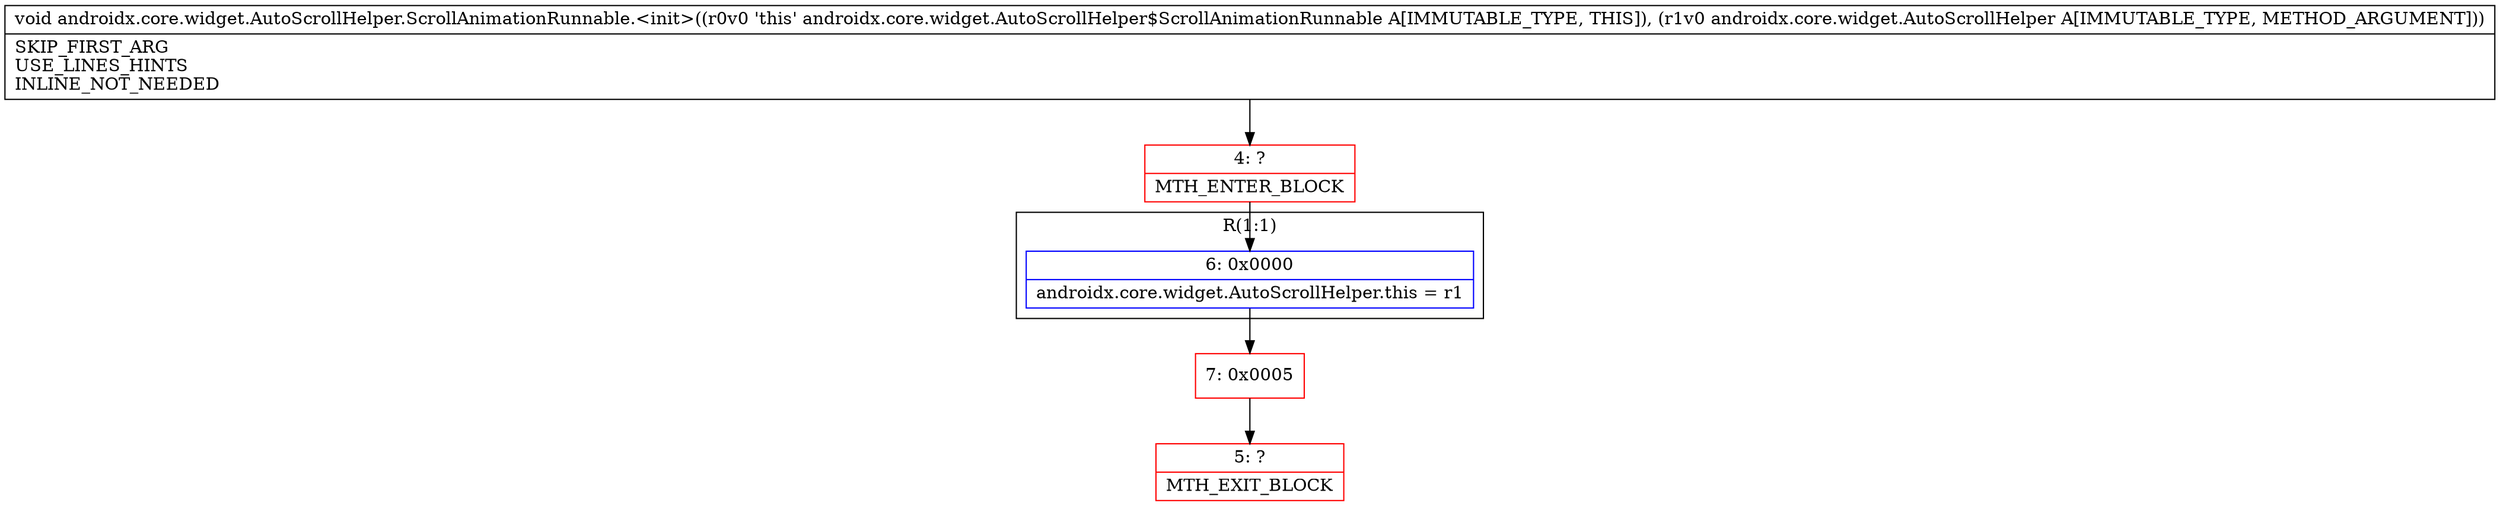 digraph "CFG forandroidx.core.widget.AutoScrollHelper.ScrollAnimationRunnable.\<init\>(Landroidx\/core\/widget\/AutoScrollHelper;)V" {
subgraph cluster_Region_1957360097 {
label = "R(1:1)";
node [shape=record,color=blue];
Node_6 [shape=record,label="{6\:\ 0x0000|androidx.core.widget.AutoScrollHelper.this = r1\l}"];
}
Node_4 [shape=record,color=red,label="{4\:\ ?|MTH_ENTER_BLOCK\l}"];
Node_7 [shape=record,color=red,label="{7\:\ 0x0005}"];
Node_5 [shape=record,color=red,label="{5\:\ ?|MTH_EXIT_BLOCK\l}"];
MethodNode[shape=record,label="{void androidx.core.widget.AutoScrollHelper.ScrollAnimationRunnable.\<init\>((r0v0 'this' androidx.core.widget.AutoScrollHelper$ScrollAnimationRunnable A[IMMUTABLE_TYPE, THIS]), (r1v0 androidx.core.widget.AutoScrollHelper A[IMMUTABLE_TYPE, METHOD_ARGUMENT]))  | SKIP_FIRST_ARG\lUSE_LINES_HINTS\lINLINE_NOT_NEEDED\l}"];
MethodNode -> Node_4;Node_6 -> Node_7;
Node_4 -> Node_6;
Node_7 -> Node_5;
}

